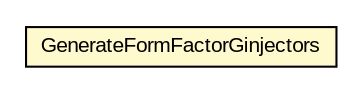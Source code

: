 #!/usr/local/bin/dot
#
# Class diagram 
# Generated by UMLGraph version R5_6-24-gf6e263 (http://www.umlgraph.org/)
#

digraph G {
	edge [fontname="arial",fontsize=10,labelfontname="arial",labelfontsize=10];
	node [fontname="arial",fontsize=10,shape=plaintext];
	nodesep=0.25;
	ranksep=0.5;
	rankdir=LR;
	// com.gwtplatform.mvp.rebind.velocity.GenerateFormFactorGinjectors
	c268007 [label=<<table title="com.gwtplatform.mvp.rebind.velocity.GenerateFormFactorGinjectors" border="0" cellborder="1" cellspacing="0" cellpadding="2" port="p" bgcolor="lemonChiffon" href="./GenerateFormFactorGinjectors.html">
		<tr><td><table border="0" cellspacing="0" cellpadding="1">
<tr><td align="center" balign="center"> GenerateFormFactorGinjectors </td></tr>
		</table></td></tr>
		</table>>, URL="./GenerateFormFactorGinjectors.html", fontname="arial", fontcolor="black", fontsize=10.0];
}


